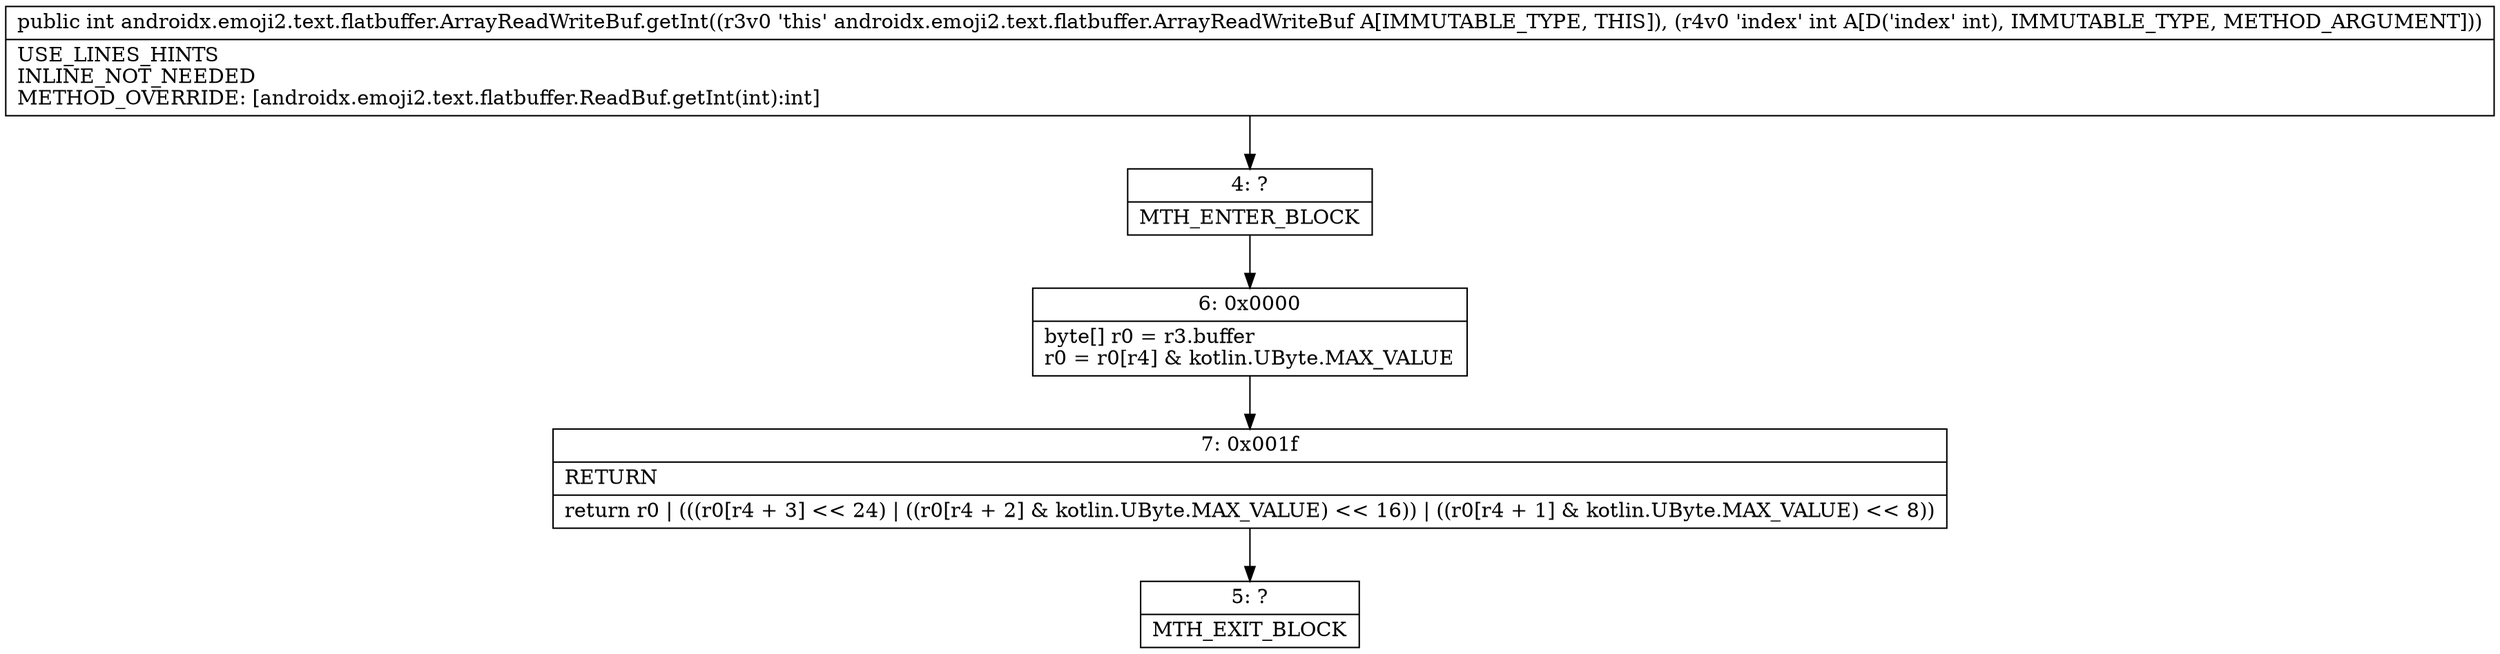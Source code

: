 digraph "CFG forandroidx.emoji2.text.flatbuffer.ArrayReadWriteBuf.getInt(I)I" {
Node_4 [shape=record,label="{4\:\ ?|MTH_ENTER_BLOCK\l}"];
Node_6 [shape=record,label="{6\:\ 0x0000|byte[] r0 = r3.buffer\lr0 = r0[r4] & kotlin.UByte.MAX_VALUE\l}"];
Node_7 [shape=record,label="{7\:\ 0x001f|RETURN\l|return r0 \| (((r0[r4 + 3] \<\< 24) \| ((r0[r4 + 2] & kotlin.UByte.MAX_VALUE) \<\< 16)) \| ((r0[r4 + 1] & kotlin.UByte.MAX_VALUE) \<\< 8))\l}"];
Node_5 [shape=record,label="{5\:\ ?|MTH_EXIT_BLOCK\l}"];
MethodNode[shape=record,label="{public int androidx.emoji2.text.flatbuffer.ArrayReadWriteBuf.getInt((r3v0 'this' androidx.emoji2.text.flatbuffer.ArrayReadWriteBuf A[IMMUTABLE_TYPE, THIS]), (r4v0 'index' int A[D('index' int), IMMUTABLE_TYPE, METHOD_ARGUMENT]))  | USE_LINES_HINTS\lINLINE_NOT_NEEDED\lMETHOD_OVERRIDE: [androidx.emoji2.text.flatbuffer.ReadBuf.getInt(int):int]\l}"];
MethodNode -> Node_4;Node_4 -> Node_6;
Node_6 -> Node_7;
Node_7 -> Node_5;
}

